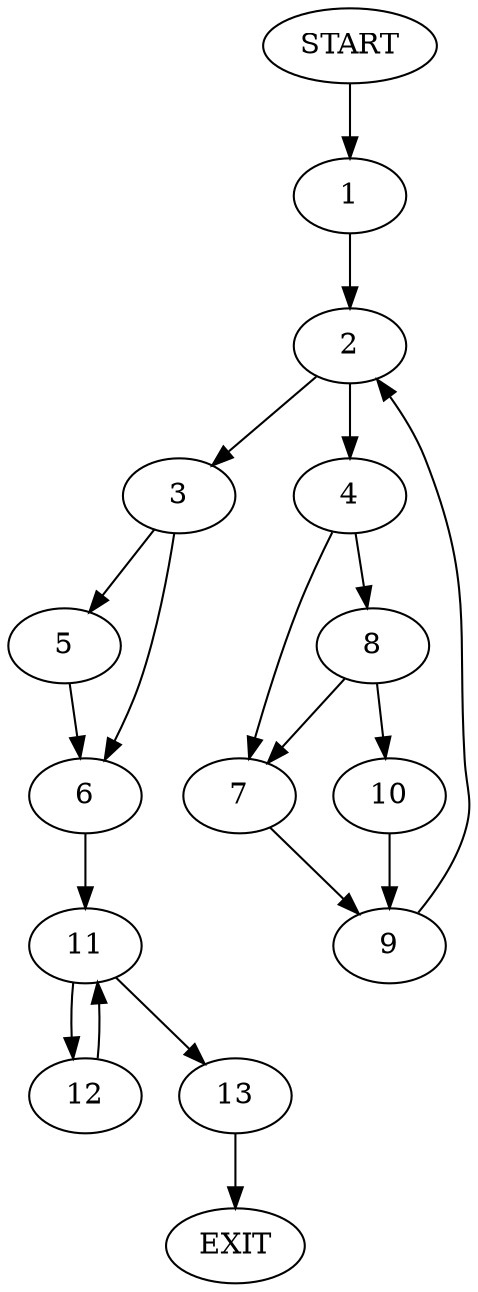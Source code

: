 digraph {
0 [label="START"]
14 [label="EXIT"]
0 -> 1
1 -> 2
2 -> 3
2 -> 4
3 -> 5
3 -> 6
4 -> 7
4 -> 8
7 -> 9
8 -> 7
8 -> 10
10 -> 9
9 -> 2
6 -> 11
5 -> 6
11 -> 12
11 -> 13
13 -> 14
12 -> 11
}

